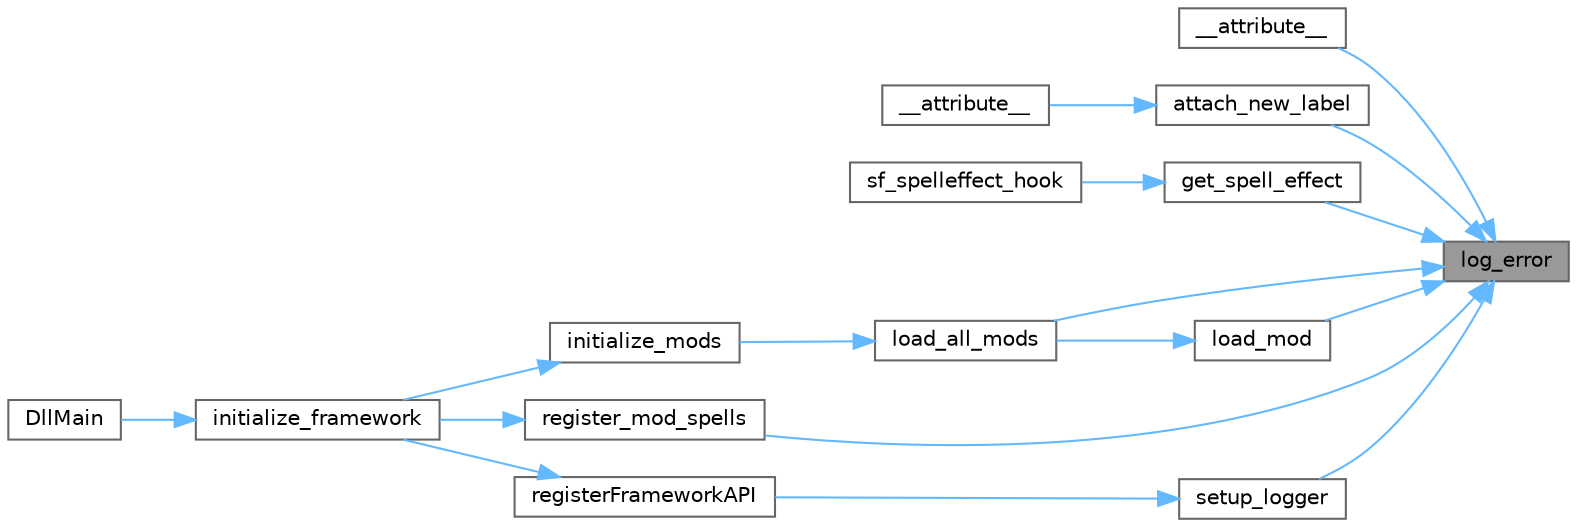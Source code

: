 digraph "log_error"
{
 // LATEX_PDF_SIZE
  bgcolor="transparent";
  edge [fontname=Helvetica,fontsize=10,labelfontname=Helvetica,labelfontsize=10];
  node [fontname=Helvetica,fontsize=10,shape=box,height=0.2,width=0.4];
  rankdir="RL";
  Node1 [id="Node000001",label="log_error",height=0.2,width=0.4,color="gray40", fillcolor="grey60", style="filled", fontcolor="black",tooltip=" "];
  Node1 -> Node2 [id="edge1_Node000001_Node000002",dir="back",color="steelblue1",style="solid",tooltip=" "];
  Node2 [id="Node000002",label="__attribute__",height=0.2,width=0.4,color="grey40", fillcolor="white", style="filled",URL="$sf__damage__hook_8c.html#a8bb311db0410a74d435881520d7c6027",tooltip=" "];
  Node1 -> Node3 [id="edge2_Node000001_Node000003",dir="back",color="steelblue1",style="solid",tooltip=" "];
  Node3 [id="Node000003",label="attach_new_label",height=0.2,width=0.4,color="grey40", fillcolor="white", style="filled",URL="$sf__wrappers_8c.html#a1feb5825c3671b0a58ddd372550124e1",tooltip=" "];
  Node3 -> Node4 [id="edge3_Node000003_Node000004",dir="back",color="steelblue1",style="solid",tooltip=" "];
  Node4 [id="Node000004",label="__attribute__",height=0.2,width=0.4,color="grey40", fillcolor="white", style="filled",URL="$sf__menu__hook_8c.html#a45756bf5d6785440601776ad63ebed59",tooltip=" "];
  Node1 -> Node5 [id="edge4_Node000001_Node000005",dir="back",color="steelblue1",style="solid",tooltip=" "];
  Node5 [id="Node000005",label="get_spell_effect",height=0.2,width=0.4,color="grey40", fillcolor="white", style="filled",URL="$sf__spelleffect__registry_8cpp.html#ac270f513e989effbb094a1f1f62ad15b",tooltip=" "];
  Node5 -> Node6 [id="edge5_Node000005_Node000006",dir="back",color="steelblue1",style="solid",tooltip=" "];
  Node6 [id="Node000006",label="sf_spelleffect_hook",height=0.2,width=0.4,color="grey40", fillcolor="white", style="filled",URL="$sf__spelleffect__hook_8c.html#a7bc8319c080c36bf60a565521774fe48",tooltip=" "];
  Node1 -> Node7 [id="edge6_Node000001_Node000007",dir="back",color="steelblue1",style="solid",tooltip=" "];
  Node7 [id="Node000007",label="load_all_mods",height=0.2,width=0.4,color="grey40", fillcolor="white", style="filled",URL="$sf__modloader_8c.html#a3118d65a908074bea1742fb954ea69c5",tooltip=" "];
  Node7 -> Node8 [id="edge7_Node000007_Node000008",dir="back",color="steelblue1",style="solid",tooltip=" "];
  Node8 [id="Node000008",label="initialize_mods",height=0.2,width=0.4,color="grey40", fillcolor="white", style="filled",URL="$sf__modloader_8c.html#a56273b58bfd284c452925e7f24e2b252",tooltip=" "];
  Node8 -> Node9 [id="edge8_Node000008_Node000009",dir="back",color="steelblue1",style="solid",tooltip=" "];
  Node9 [id="Node000009",label="initialize_framework",height=0.2,width=0.4,color="grey40", fillcolor="white", style="filled",URL="$sf__registry_8cpp.html#aa653b9256d033c2d02e806489c6a4271",tooltip=" "];
  Node9 -> Node10 [id="edge9_Node000009_Node000010",dir="back",color="steelblue1",style="solid",tooltip=" "];
  Node10 [id="Node000010",label="DllMain",height=0.2,width=0.4,color="grey40", fillcolor="white", style="filled",URL="$sfsf_8cpp.html#a26e64fb39b69bcd9d1274d279f1561b9",tooltip=" "];
  Node1 -> Node11 [id="edge10_Node000001_Node000011",dir="back",color="steelblue1",style="solid",tooltip=" "];
  Node11 [id="Node000011",label="load_mod",height=0.2,width=0.4,color="grey40", fillcolor="white", style="filled",URL="$sf__modloader_8c.html#a707fda2557b84d249296c9df1b96e979",tooltip=" "];
  Node11 -> Node7 [id="edge11_Node000011_Node000007",dir="back",color="steelblue1",style="solid",tooltip=" "];
  Node1 -> Node12 [id="edge12_Node000001_Node000012",dir="back",color="steelblue1",style="solid",tooltip=" "];
  Node12 [id="Node000012",label="register_mod_spells",height=0.2,width=0.4,color="grey40", fillcolor="white", style="filled",URL="$sf__mod__registry_8cpp.html#ab760f8f899f39400156538bbd0c21c68",tooltip=" "];
  Node12 -> Node9 [id="edge13_Node000012_Node000009",dir="back",color="steelblue1",style="solid",tooltip=" "];
  Node1 -> Node13 [id="edge14_Node000001_Node000013",dir="back",color="steelblue1",style="solid",tooltip=" "];
  Node13 [id="Node000013",label="setup_logger",height=0.2,width=0.4,color="grey40", fillcolor="white", style="filled",URL="$sf__wrappers_8c.html#acf9d8a5367491e7f2b294fe979783e22",tooltip=" "];
  Node13 -> Node14 [id="edge15_Node000013_Node000014",dir="back",color="steelblue1",style="solid",tooltip=" "];
  Node14 [id="Node000014",label="registerFrameworkAPI",height=0.2,width=0.4,color="grey40", fillcolor="white", style="filled",URL="$sf__registry_8cpp.html#a2a689bd8779670d6d2cf54a6be3265c8",tooltip=" "];
  Node14 -> Node9 [id="edge16_Node000014_Node000009",dir="back",color="steelblue1",style="solid",tooltip=" "];
}
